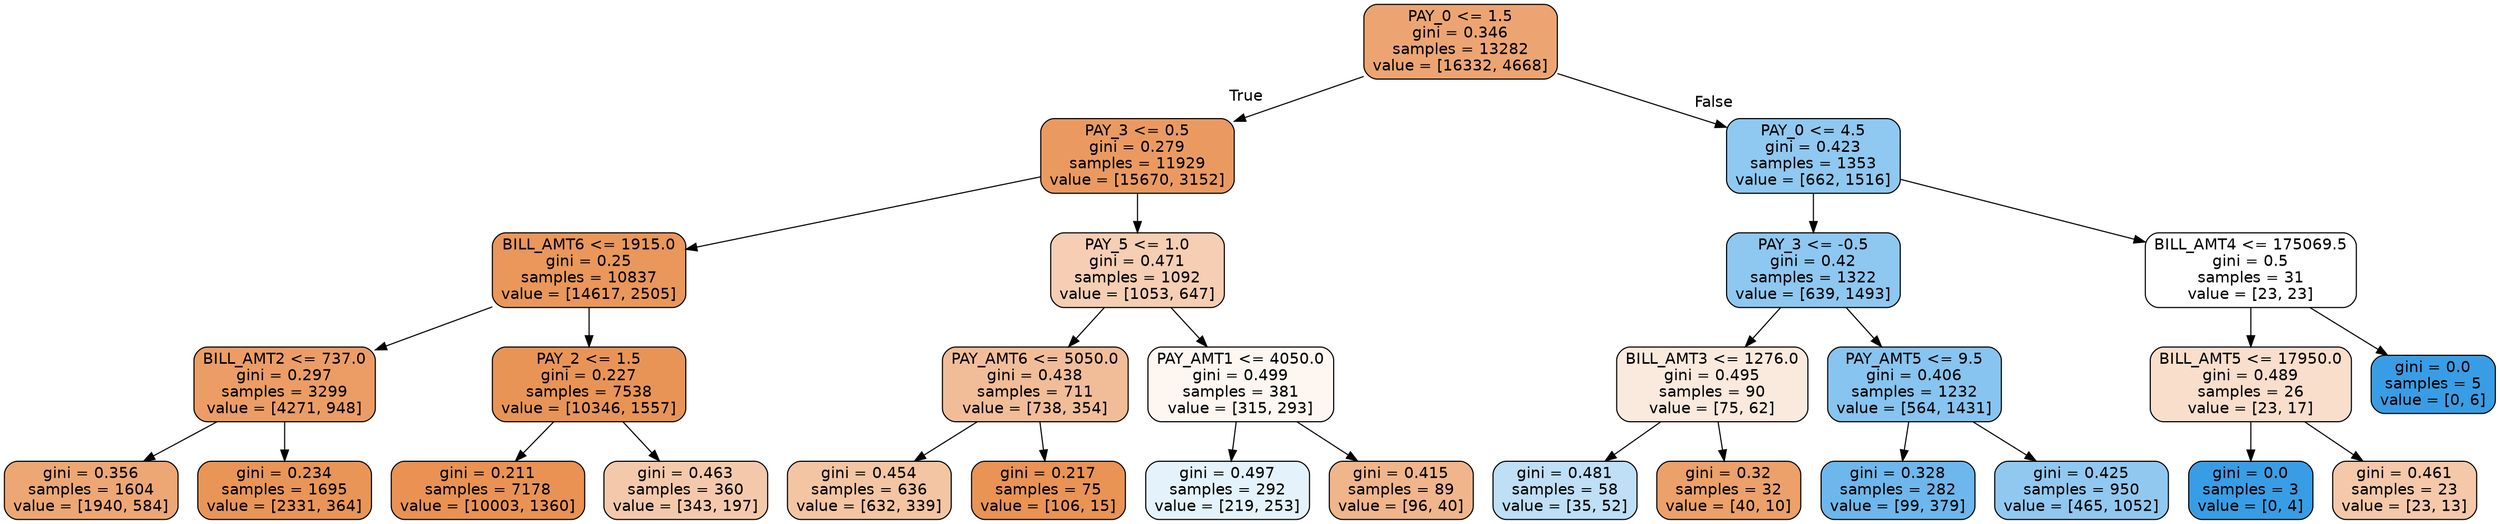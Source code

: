digraph Tree {
node [shape=box, style="filled, rounded", color="black", fontname=helvetica] ;
edge [fontname=helvetica] ;
0 [label="PAY_0 <= 1.5\ngini = 0.346\nsamples = 13282\nvalue = [16332, 4668]", fillcolor="#eca572"] ;
1 [label="PAY_3 <= 0.5\ngini = 0.279\nsamples = 11929\nvalue = [15670, 3152]", fillcolor="#ea9a61"] ;
0 -> 1 [labeldistance=2.5, labelangle=45, headlabel="True"] ;
2 [label="BILL_AMT6 <= 1915.0\ngini = 0.25\nsamples = 10837\nvalue = [14617, 2505]", fillcolor="#e9975b"] ;
1 -> 2 ;
3 [label="BILL_AMT2 <= 737.0\ngini = 0.297\nsamples = 3299\nvalue = [4271, 948]", fillcolor="#eb9d65"] ;
2 -> 3 ;
4 [label="gini = 0.356\nsamples = 1604\nvalue = [1940, 584]", fillcolor="#eda775"] ;
3 -> 4 ;
5 [label="gini = 0.234\nsamples = 1695\nvalue = [2331, 364]", fillcolor="#e99558"] ;
3 -> 5 ;
6 [label="PAY_2 <= 1.5\ngini = 0.227\nsamples = 7538\nvalue = [10346, 1557]", fillcolor="#e99457"] ;
2 -> 6 ;
7 [label="gini = 0.211\nsamples = 7178\nvalue = [10003, 1360]", fillcolor="#e99254"] ;
6 -> 7 ;
8 [label="gini = 0.463\nsamples = 360\nvalue = [343, 197]", fillcolor="#f4c9ab"] ;
6 -> 8 ;
9 [label="PAY_5 <= 1.0\ngini = 0.471\nsamples = 1092\nvalue = [1053, 647]", fillcolor="#f5ceb3"] ;
1 -> 9 ;
10 [label="PAY_AMT6 <= 5050.0\ngini = 0.438\nsamples = 711\nvalue = [738, 354]", fillcolor="#f1bd98"] ;
9 -> 10 ;
11 [label="gini = 0.454\nsamples = 636\nvalue = [632, 339]", fillcolor="#f3c5a3"] ;
10 -> 11 ;
12 [label="gini = 0.217\nsamples = 75\nvalue = [106, 15]", fillcolor="#e99355"] ;
10 -> 12 ;
13 [label="PAY_AMT1 <= 4050.0\ngini = 0.499\nsamples = 381\nvalue = [315, 293]", fillcolor="#fdf6f1"] ;
9 -> 13 ;
14 [label="gini = 0.497\nsamples = 292\nvalue = [219, 253]", fillcolor="#e4f2fc"] ;
13 -> 14 ;
15 [label="gini = 0.415\nsamples = 89\nvalue = [96, 40]", fillcolor="#f0b58b"] ;
13 -> 15 ;
16 [label="PAY_0 <= 4.5\ngini = 0.423\nsamples = 1353\nvalue = [662, 1516]", fillcolor="#8fc8f0"] ;
0 -> 16 [labeldistance=2.5, labelangle=-45, headlabel="False"] ;
17 [label="PAY_3 <= -0.5\ngini = 0.42\nsamples = 1322\nvalue = [639, 1493]", fillcolor="#8ec7f0"] ;
16 -> 17 ;
18 [label="BILL_AMT3 <= 1276.0\ngini = 0.495\nsamples = 90\nvalue = [75, 62]", fillcolor="#fae9dd"] ;
17 -> 18 ;
19 [label="gini = 0.481\nsamples = 58\nvalue = [35, 52]", fillcolor="#bedff6"] ;
18 -> 19 ;
20 [label="gini = 0.32\nsamples = 32\nvalue = [40, 10]", fillcolor="#eca06a"] ;
18 -> 20 ;
21 [label="PAY_AMT5 <= 9.5\ngini = 0.406\nsamples = 1232\nvalue = [564, 1431]", fillcolor="#87c4ef"] ;
17 -> 21 ;
22 [label="gini = 0.328\nsamples = 282\nvalue = [99, 379]", fillcolor="#6db7ec"] ;
21 -> 22 ;
23 [label="gini = 0.425\nsamples = 950\nvalue = [465, 1052]", fillcolor="#91c8f0"] ;
21 -> 23 ;
24 [label="BILL_AMT4 <= 175069.5\ngini = 0.5\nsamples = 31\nvalue = [23, 23]", fillcolor="#ffffff"] ;
16 -> 24 ;
25 [label="BILL_AMT5 <= 17950.0\ngini = 0.489\nsamples = 26\nvalue = [23, 17]", fillcolor="#f8decb"] ;
24 -> 25 ;
26 [label="gini = 0.0\nsamples = 3\nvalue = [0, 4]", fillcolor="#399de5"] ;
25 -> 26 ;
27 [label="gini = 0.461\nsamples = 23\nvalue = [23, 13]", fillcolor="#f4c8a9"] ;
25 -> 27 ;
28 [label="gini = 0.0\nsamples = 5\nvalue = [0, 6]", fillcolor="#399de5"] ;
24 -> 28 ;
}